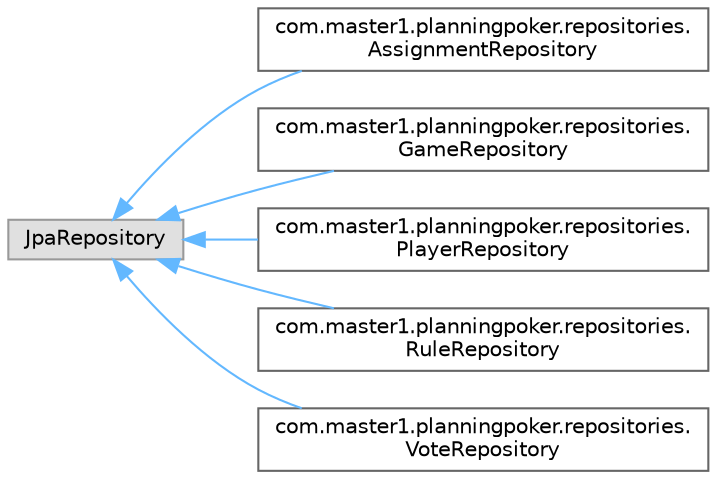 digraph "Graphical Class Hierarchy"
{
 // LATEX_PDF_SIZE
  bgcolor="transparent";
  edge [fontname=Helvetica,fontsize=10,labelfontname=Helvetica,labelfontsize=10];
  node [fontname=Helvetica,fontsize=10,shape=box,height=0.2,width=0.4];
  rankdir="LR";
  Node0 [id="Node000000",label="JpaRepository",height=0.2,width=0.4,color="grey60", fillcolor="#E0E0E0", style="filled",tooltip=" "];
  Node0 -> Node1 [id="edge6_Node000000_Node000001",dir="back",color="steelblue1",style="solid",tooltip=" "];
  Node1 [id="Node000001",label="com.master1.planningpoker.repositories.\lAssignmentRepository",height=0.2,width=0.4,color="grey40", fillcolor="white", style="filled",URL="$interfacecom_1_1master1_1_1planningpoker_1_1repositories_1_1_assignment_repository.html",tooltip="Interface du dépôt pour l'entité Assignment, permettant l'accès aux données relatives aux assignation..."];
  Node0 -> Node2 [id="edge7_Node000000_Node000002",dir="back",color="steelblue1",style="solid",tooltip=" "];
  Node2 [id="Node000002",label="com.master1.planningpoker.repositories.\lGameRepository",height=0.2,width=0.4,color="grey40", fillcolor="white", style="filled",URL="$interfacecom_1_1master1_1_1planningpoker_1_1repositories_1_1_game_repository.html",tooltip="Interface du dépôt pour l'entité Game, permettant l'accès aux données relatives aux jeux."];
  Node0 -> Node3 [id="edge8_Node000000_Node000003",dir="back",color="steelblue1",style="solid",tooltip=" "];
  Node3 [id="Node000003",label="com.master1.planningpoker.repositories.\lPlayerRepository",height=0.2,width=0.4,color="grey40", fillcolor="white", style="filled",URL="$interfacecom_1_1master1_1_1planningpoker_1_1repositories_1_1_player_repository.html",tooltip="Interface du dépôt pour l'entité Player, permettant l'accès aux données relatives aux joueurs."];
  Node0 -> Node4 [id="edge9_Node000000_Node000004",dir="back",color="steelblue1",style="solid",tooltip=" "];
  Node4 [id="Node000004",label="com.master1.planningpoker.repositories.\lRuleRepository",height=0.2,width=0.4,color="grey40", fillcolor="white", style="filled",URL="$interfacecom_1_1master1_1_1planningpoker_1_1repositories_1_1_rule_repository.html",tooltip="Interface du dépôt pour l'entité Rule, permettant l'accès aux données relatives aux règles."];
  Node0 -> Node5 [id="edge10_Node000000_Node000005",dir="back",color="steelblue1",style="solid",tooltip=" "];
  Node5 [id="Node000005",label="com.master1.planningpoker.repositories.\lVoteRepository",height=0.2,width=0.4,color="grey40", fillcolor="white", style="filled",URL="$interfacecom_1_1master1_1_1planningpoker_1_1repositories_1_1_vote_repository.html",tooltip="Interface du dépôt pour l'entité Vote, permettant l'accès aux données relatives aux votes des joueurs..."];
}
